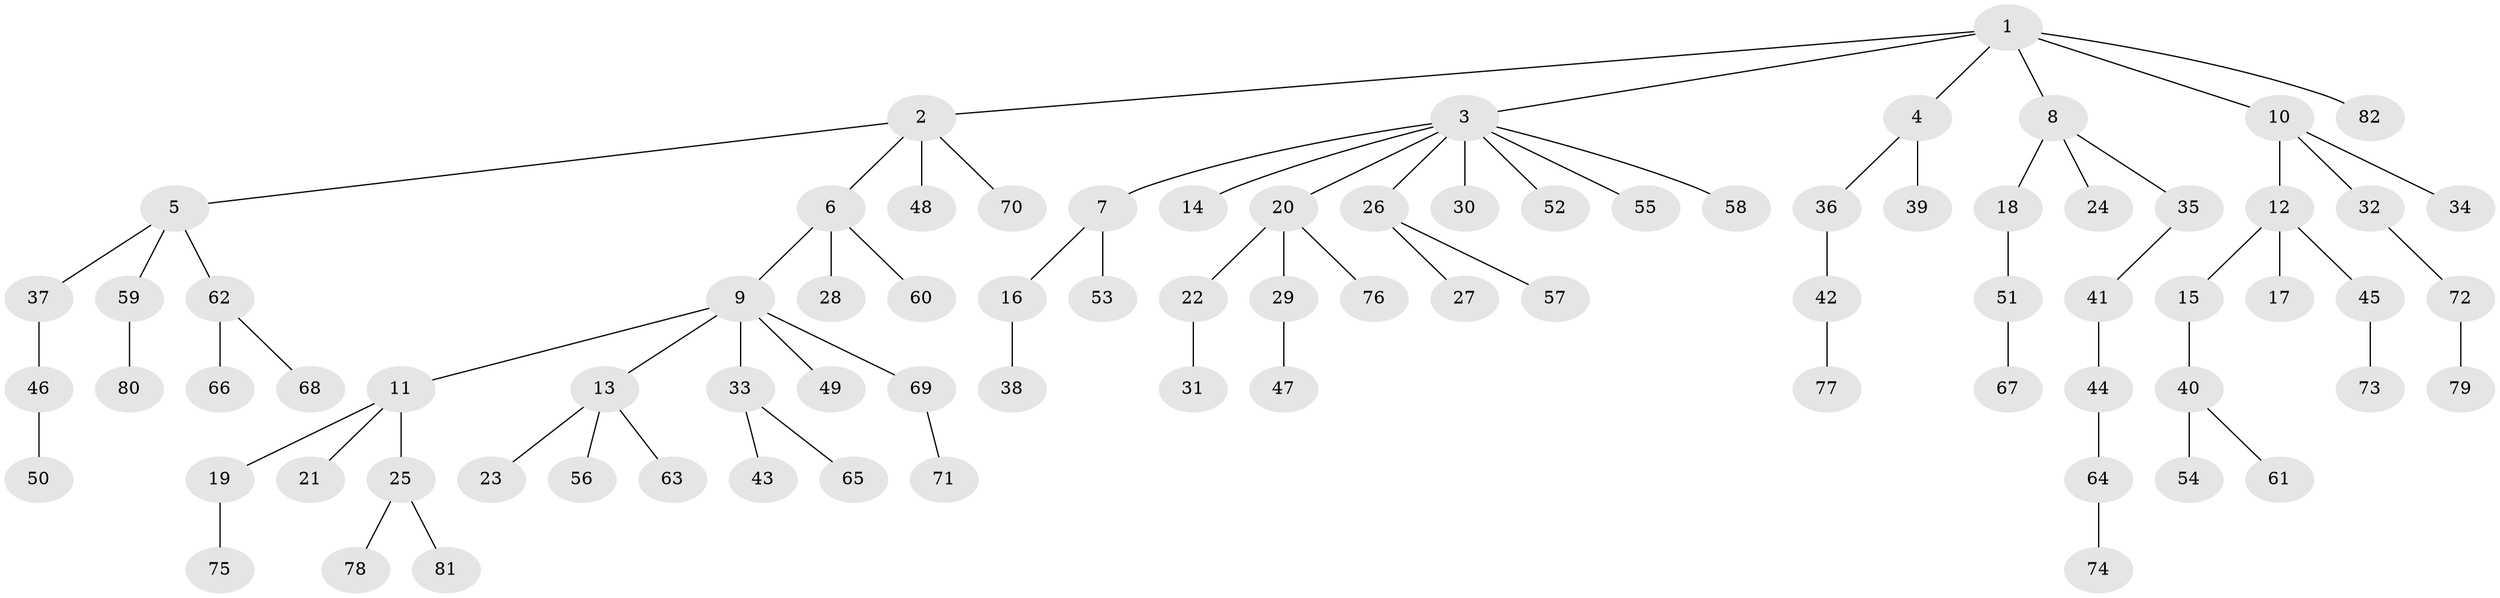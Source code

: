 // Generated by graph-tools (version 1.1) at 2025/02/03/09/25 03:02:24]
// undirected, 82 vertices, 81 edges
graph export_dot {
graph [start="1"]
  node [color=gray90,style=filled];
  1;
  2;
  3;
  4;
  5;
  6;
  7;
  8;
  9;
  10;
  11;
  12;
  13;
  14;
  15;
  16;
  17;
  18;
  19;
  20;
  21;
  22;
  23;
  24;
  25;
  26;
  27;
  28;
  29;
  30;
  31;
  32;
  33;
  34;
  35;
  36;
  37;
  38;
  39;
  40;
  41;
  42;
  43;
  44;
  45;
  46;
  47;
  48;
  49;
  50;
  51;
  52;
  53;
  54;
  55;
  56;
  57;
  58;
  59;
  60;
  61;
  62;
  63;
  64;
  65;
  66;
  67;
  68;
  69;
  70;
  71;
  72;
  73;
  74;
  75;
  76;
  77;
  78;
  79;
  80;
  81;
  82;
  1 -- 2;
  1 -- 3;
  1 -- 4;
  1 -- 8;
  1 -- 10;
  1 -- 82;
  2 -- 5;
  2 -- 6;
  2 -- 48;
  2 -- 70;
  3 -- 7;
  3 -- 14;
  3 -- 20;
  3 -- 26;
  3 -- 30;
  3 -- 52;
  3 -- 55;
  3 -- 58;
  4 -- 36;
  4 -- 39;
  5 -- 37;
  5 -- 59;
  5 -- 62;
  6 -- 9;
  6 -- 28;
  6 -- 60;
  7 -- 16;
  7 -- 53;
  8 -- 18;
  8 -- 24;
  8 -- 35;
  9 -- 11;
  9 -- 13;
  9 -- 33;
  9 -- 49;
  9 -- 69;
  10 -- 12;
  10 -- 32;
  10 -- 34;
  11 -- 19;
  11 -- 21;
  11 -- 25;
  12 -- 15;
  12 -- 17;
  12 -- 45;
  13 -- 23;
  13 -- 56;
  13 -- 63;
  15 -- 40;
  16 -- 38;
  18 -- 51;
  19 -- 75;
  20 -- 22;
  20 -- 29;
  20 -- 76;
  22 -- 31;
  25 -- 78;
  25 -- 81;
  26 -- 27;
  26 -- 57;
  29 -- 47;
  32 -- 72;
  33 -- 43;
  33 -- 65;
  35 -- 41;
  36 -- 42;
  37 -- 46;
  40 -- 54;
  40 -- 61;
  41 -- 44;
  42 -- 77;
  44 -- 64;
  45 -- 73;
  46 -- 50;
  51 -- 67;
  59 -- 80;
  62 -- 66;
  62 -- 68;
  64 -- 74;
  69 -- 71;
  72 -- 79;
}
